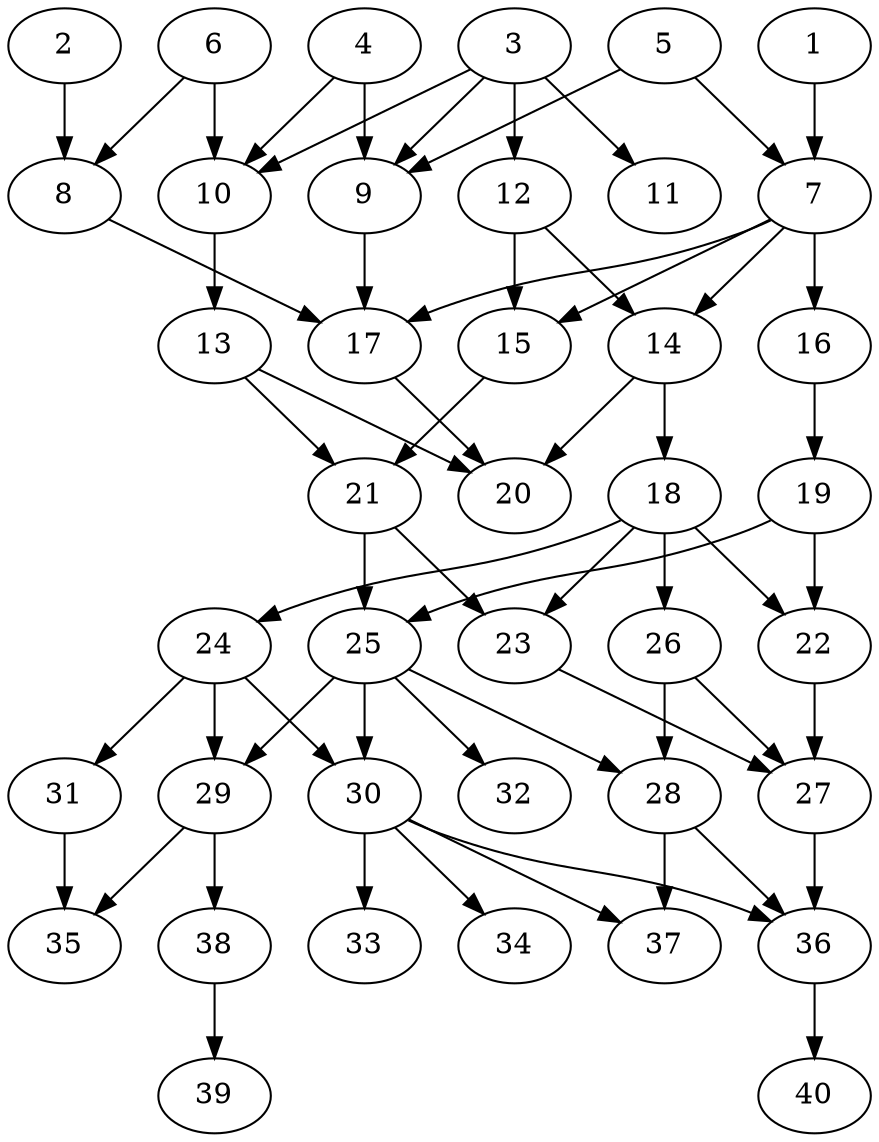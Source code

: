 // DAG automatically generated by daggen at Thu Oct  3 14:06:48 2019
// ./daggen --dot -n 40 --ccr 0.3 --fat 0.5 --regular 0.7 --density 0.5 --mindata 5242880 --maxdata 52428800 
digraph G {
  1 [size="112568320", alpha="0.09", expect_size="33770496"] 
  1 -> 7 [size ="33770496"]
  2 [size="60095147", alpha="0.15", expect_size="18028544"] 
  2 -> 8 [size ="18028544"]
  3 [size="141824000", alpha="0.03", expect_size="42547200"] 
  3 -> 9 [size ="42547200"]
  3 -> 10 [size ="42547200"]
  3 -> 11 [size ="42547200"]
  3 -> 12 [size ="42547200"]
  4 [size="53193387", alpha="0.16", expect_size="15958016"] 
  4 -> 9 [size ="15958016"]
  4 -> 10 [size ="15958016"]
  5 [size="42803200", alpha="0.04", expect_size="12840960"] 
  5 -> 7 [size ="12840960"]
  5 -> 9 [size ="12840960"]
  6 [size="83124907", alpha="0.11", expect_size="24937472"] 
  6 -> 8 [size ="24937472"]
  6 -> 10 [size ="24937472"]
  7 [size="136693760", alpha="0.13", expect_size="41008128"] 
  7 -> 14 [size ="41008128"]
  7 -> 15 [size ="41008128"]
  7 -> 16 [size ="41008128"]
  7 -> 17 [size ="41008128"]
  8 [size="72157867", alpha="0.04", expect_size="21647360"] 
  8 -> 17 [size ="21647360"]
  9 [size="32645120", alpha="0.06", expect_size="9793536"] 
  9 -> 17 [size ="9793536"]
  10 [size="94020267", alpha="0.16", expect_size="28206080"] 
  10 -> 13 [size ="28206080"]
  11 [size="155514880", alpha="0.18", expect_size="46654464"] 
  12 [size="69642240", alpha="0.03", expect_size="20892672"] 
  12 -> 14 [size ="20892672"]
  12 -> 15 [size ="20892672"]
  13 [size="33085440", alpha="0.15", expect_size="9925632"] 
  13 -> 20 [size ="9925632"]
  13 -> 21 [size ="9925632"]
  14 [size="58142720", alpha="0.17", expect_size="17442816"] 
  14 -> 18 [size ="17442816"]
  14 -> 20 [size ="17442816"]
  15 [size="26204160", alpha="0.06", expect_size="7861248"] 
  15 -> 21 [size ="7861248"]
  16 [size="56070827", alpha="0.18", expect_size="16821248"] 
  16 -> 19 [size ="16821248"]
  17 [size="146145280", alpha="0.14", expect_size="43843584"] 
  17 -> 20 [size ="43843584"]
  18 [size="94593707", alpha="0.10", expect_size="28378112"] 
  18 -> 22 [size ="28378112"]
  18 -> 23 [size ="28378112"]
  18 -> 24 [size ="28378112"]
  18 -> 26 [size ="28378112"]
  19 [size="128798720", alpha="0.14", expect_size="38639616"] 
  19 -> 22 [size ="38639616"]
  19 -> 25 [size ="38639616"]
  20 [size="172178773", alpha="0.09", expect_size="51653632"] 
  21 [size="138052267", alpha="0.16", expect_size="41415680"] 
  21 -> 23 [size ="41415680"]
  21 -> 25 [size ="41415680"]
  22 [size="121668267", alpha="0.08", expect_size="36500480"] 
  22 -> 27 [size ="36500480"]
  23 [size="143909547", alpha="0.16", expect_size="43172864"] 
  23 -> 27 [size ="43172864"]
  24 [size="102085973", alpha="0.09", expect_size="30625792"] 
  24 -> 29 [size ="30625792"]
  24 -> 30 [size ="30625792"]
  24 -> 31 [size ="30625792"]
  25 [size="79059627", alpha="0.04", expect_size="23717888"] 
  25 -> 28 [size ="23717888"]
  25 -> 29 [size ="23717888"]
  25 -> 30 [size ="23717888"]
  25 -> 32 [size ="23717888"]
  26 [size="123207680", alpha="0.09", expect_size="36962304"] 
  26 -> 27 [size ="36962304"]
  26 -> 28 [size ="36962304"]
  27 [size="105898667", alpha="0.08", expect_size="31769600"] 
  27 -> 36 [size ="31769600"]
  28 [size="59016533", alpha="0.14", expect_size="17704960"] 
  28 -> 36 [size ="17704960"]
  28 -> 37 [size ="17704960"]
  29 [size="140537173", alpha="0.02", expect_size="42161152"] 
  29 -> 35 [size ="42161152"]
  29 -> 38 [size ="42161152"]
  30 [size="95928320", alpha="0.00", expect_size="28778496"] 
  30 -> 33 [size ="28778496"]
  30 -> 34 [size ="28778496"]
  30 -> 36 [size ="28778496"]
  30 -> 37 [size ="28778496"]
  31 [size="166894933", alpha="0.16", expect_size="50068480"] 
  31 -> 35 [size ="50068480"]
  32 [size="133956267", alpha="0.18", expect_size="40186880"] 
  33 [size="39738027", alpha="0.02", expect_size="11921408"] 
  34 [size="165874347", alpha="0.11", expect_size="49762304"] 
  35 [size="76223147", alpha="0.01", expect_size="22866944"] 
  36 [size="110687573", alpha="0.17", expect_size="33206272"] 
  36 -> 40 [size ="33206272"]
  37 [size="20350293", alpha="0.08", expect_size="6105088"] 
  38 [size="81708373", alpha="0.10", expect_size="24512512"] 
  38 -> 39 [size ="24512512"]
  39 [size="34884267", alpha="0.05", expect_size="10465280"] 
  40 [size="52322987", alpha="0.01", expect_size="15696896"] 
}
